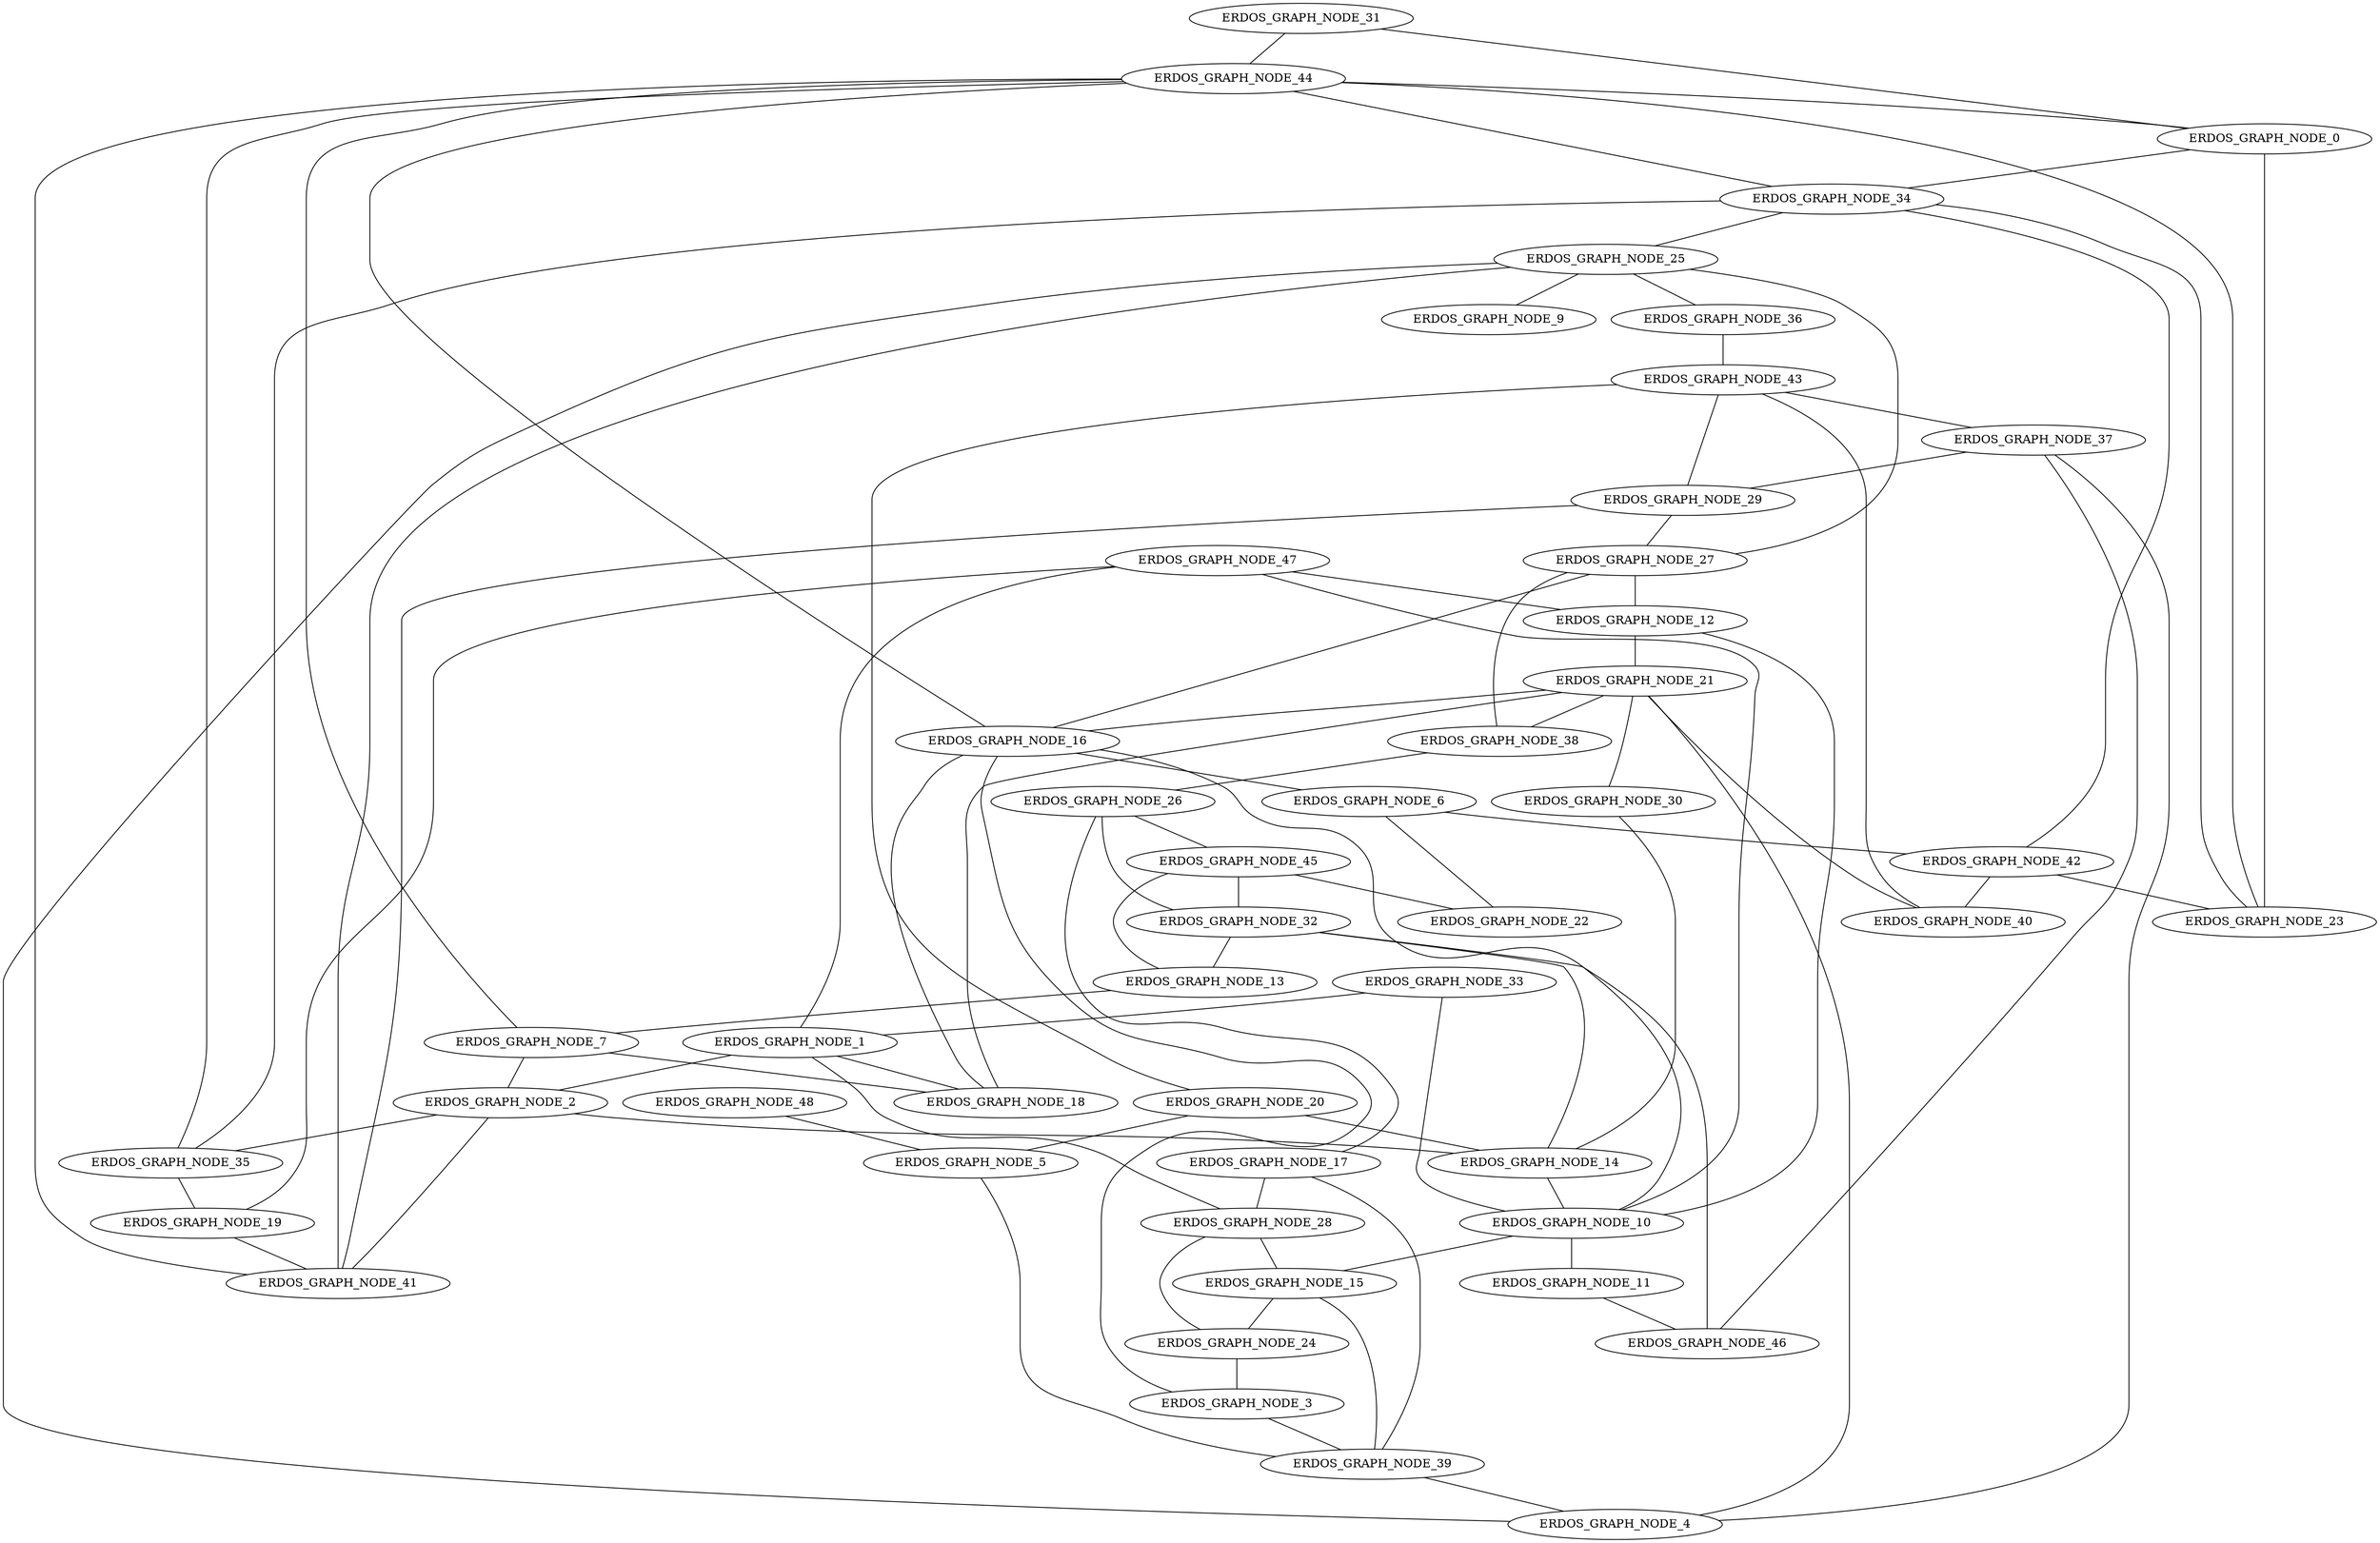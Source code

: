 graph ERDOS_GRAPH{
ERDOS_GRAPH_NODE_31 -- ERDOS_GRAPH_NODE_44;
ERDOS_GRAPH_NODE_12 -- ERDOS_GRAPH_NODE_21;
ERDOS_GRAPH_NODE_25 -- ERDOS_GRAPH_NODE_9;
ERDOS_GRAPH_NODE_39 -- ERDOS_GRAPH_NODE_17;
ERDOS_GRAPH_NODE_43 -- ERDOS_GRAPH_NODE_37;
ERDOS_GRAPH_NODE_1 -- ERDOS_GRAPH_NODE_2;
ERDOS_GRAPH_NODE_29 -- ERDOS_GRAPH_NODE_43;
ERDOS_GRAPH_NODE_42 -- ERDOS_GRAPH_NODE_40;
ERDOS_GRAPH_NODE_48 -- ERDOS_GRAPH_NODE_5;
ERDOS_GRAPH_NODE_34 -- ERDOS_GRAPH_NODE_23;
ERDOS_GRAPH_NODE_6 -- ERDOS_GRAPH_NODE_22;
ERDOS_GRAPH_NODE_15 -- ERDOS_GRAPH_NODE_24;
ERDOS_GRAPH_NODE_42 -- ERDOS_GRAPH_NODE_23;
ERDOS_GRAPH_NODE_21 -- ERDOS_GRAPH_NODE_38;
ERDOS_GRAPH_NODE_20 -- ERDOS_GRAPH_NODE_5;
ERDOS_GRAPH_NODE_47 -- ERDOS_GRAPH_NODE_1;
ERDOS_GRAPH_NODE_27 -- ERDOS_GRAPH_NODE_12;
ERDOS_GRAPH_NODE_35 -- ERDOS_GRAPH_NODE_44;
ERDOS_GRAPH_NODE_33 -- ERDOS_GRAPH_NODE_1;
ERDOS_GRAPH_NODE_0 -- ERDOS_GRAPH_NODE_34;
ERDOS_GRAPH_NODE_17 -- ERDOS_GRAPH_NODE_28;
ERDOS_GRAPH_NODE_21 -- ERDOS_GRAPH_NODE_18;
ERDOS_GRAPH_NODE_20 -- ERDOS_GRAPH_NODE_14;
ERDOS_GRAPH_NODE_43 -- ERDOS_GRAPH_NODE_20;
ERDOS_GRAPH_NODE_11 -- ERDOS_GRAPH_NODE_46;
ERDOS_GRAPH_NODE_21 -- ERDOS_GRAPH_NODE_16;
ERDOS_GRAPH_NODE_37 -- ERDOS_GRAPH_NODE_46;
ERDOS_GRAPH_NODE_24 -- ERDOS_GRAPH_NODE_28;
ERDOS_GRAPH_NODE_28 -- ERDOS_GRAPH_NODE_15;
ERDOS_GRAPH_NODE_16 -- ERDOS_GRAPH_NODE_44;
ERDOS_GRAPH_NODE_0 -- ERDOS_GRAPH_NODE_23;
ERDOS_GRAPH_NODE_16 -- ERDOS_GRAPH_NODE_6;
ERDOS_GRAPH_NODE_7 -- ERDOS_GRAPH_NODE_2;
ERDOS_GRAPH_NODE_30 -- ERDOS_GRAPH_NODE_14;
ERDOS_GRAPH_NODE_13 -- ERDOS_GRAPH_NODE_7;
ERDOS_GRAPH_NODE_32 -- ERDOS_GRAPH_NODE_13;
ERDOS_GRAPH_NODE_2 -- ERDOS_GRAPH_NODE_14;
ERDOS_GRAPH_NODE_26 -- ERDOS_GRAPH_NODE_45;
ERDOS_GRAPH_NODE_10 -- ERDOS_GRAPH_NODE_15;
ERDOS_GRAPH_NODE_35 -- ERDOS_GRAPH_NODE_19;
ERDOS_GRAPH_NODE_25 -- ERDOS_GRAPH_NODE_4;
ERDOS_GRAPH_NODE_25 -- ERDOS_GRAPH_NODE_36;
ERDOS_GRAPH_NODE_44 -- ERDOS_GRAPH_NODE_0;
ERDOS_GRAPH_NODE_39 -- ERDOS_GRAPH_NODE_4;
ERDOS_GRAPH_NODE_5 -- ERDOS_GRAPH_NODE_39;
ERDOS_GRAPH_NODE_29 -- ERDOS_GRAPH_NODE_27;
ERDOS_GRAPH_NODE_7 -- ERDOS_GRAPH_NODE_44;
ERDOS_GRAPH_NODE_16 -- ERDOS_GRAPH_NODE_10;
ERDOS_GRAPH_NODE_16 -- ERDOS_GRAPH_NODE_3;
ERDOS_GRAPH_NODE_40 -- ERDOS_GRAPH_NODE_21;
ERDOS_GRAPH_NODE_34 -- ERDOS_GRAPH_NODE_42;
ERDOS_GRAPH_NODE_47 -- ERDOS_GRAPH_NODE_12;
ERDOS_GRAPH_NODE_21 -- ERDOS_GRAPH_NODE_30;
ERDOS_GRAPH_NODE_27 -- ERDOS_GRAPH_NODE_38;
ERDOS_GRAPH_NODE_34 -- ERDOS_GRAPH_NODE_35;
ERDOS_GRAPH_NODE_15 -- ERDOS_GRAPH_NODE_39;
ERDOS_GRAPH_NODE_34 -- ERDOS_GRAPH_NODE_25;
ERDOS_GRAPH_NODE_14 -- ERDOS_GRAPH_NODE_10;
ERDOS_GRAPH_NODE_44 -- ERDOS_GRAPH_NODE_34;
ERDOS_GRAPH_NODE_33 -- ERDOS_GRAPH_NODE_10;
ERDOS_GRAPH_NODE_3 -- ERDOS_GRAPH_NODE_39;
ERDOS_GRAPH_NODE_47 -- ERDOS_GRAPH_NODE_10;
ERDOS_GRAPH_NODE_44 -- ERDOS_GRAPH_NODE_23;
ERDOS_GRAPH_NODE_41 -- ERDOS_GRAPH_NODE_44;
ERDOS_GRAPH_NODE_7 -- ERDOS_GRAPH_NODE_18;
ERDOS_GRAPH_NODE_31 -- ERDOS_GRAPH_NODE_0;
ERDOS_GRAPH_NODE_29 -- ERDOS_GRAPH_NODE_41;
ERDOS_GRAPH_NODE_37 -- ERDOS_GRAPH_NODE_4;
ERDOS_GRAPH_NODE_36 -- ERDOS_GRAPH_NODE_43;
ERDOS_GRAPH_NODE_41 -- ERDOS_GRAPH_NODE_25;
ERDOS_GRAPH_NODE_25 -- ERDOS_GRAPH_NODE_27;
ERDOS_GRAPH_NODE_10 -- ERDOS_GRAPH_NODE_11;
ERDOS_GRAPH_NODE_37 -- ERDOS_GRAPH_NODE_29;
ERDOS_GRAPH_NODE_45 -- ERDOS_GRAPH_NODE_32;
ERDOS_GRAPH_NODE_43 -- ERDOS_GRAPH_NODE_40;
ERDOS_GRAPH_NODE_45 -- ERDOS_GRAPH_NODE_22;
ERDOS_GRAPH_NODE_38 -- ERDOS_GRAPH_NODE_26;
ERDOS_GRAPH_NODE_21 -- ERDOS_GRAPH_NODE_4;
ERDOS_GRAPH_NODE_46 -- ERDOS_GRAPH_NODE_32;
ERDOS_GRAPH_NODE_24 -- ERDOS_GRAPH_NODE_3;
ERDOS_GRAPH_NODE_6 -- ERDOS_GRAPH_NODE_42;
ERDOS_GRAPH_NODE_1 -- ERDOS_GRAPH_NODE_28;
ERDOS_GRAPH_NODE_13 -- ERDOS_GRAPH_NODE_45;
ERDOS_GRAPH_NODE_12 -- ERDOS_GRAPH_NODE_10;
ERDOS_GRAPH_NODE_26 -- ERDOS_GRAPH_NODE_17;
ERDOS_GRAPH_NODE_41 -- ERDOS_GRAPH_NODE_2;
ERDOS_GRAPH_NODE_27 -- ERDOS_GRAPH_NODE_16;
ERDOS_GRAPH_NODE_14 -- ERDOS_GRAPH_NODE_32;
ERDOS_GRAPH_NODE_19 -- ERDOS_GRAPH_NODE_41;
ERDOS_GRAPH_NODE_2 -- ERDOS_GRAPH_NODE_35;
ERDOS_GRAPH_NODE_47 -- ERDOS_GRAPH_NODE_19;
ERDOS_GRAPH_NODE_32 -- ERDOS_GRAPH_NODE_26;
ERDOS_GRAPH_NODE_1 -- ERDOS_GRAPH_NODE_18;
ERDOS_GRAPH_NODE_16 -- ERDOS_GRAPH_NODE_18;
}
